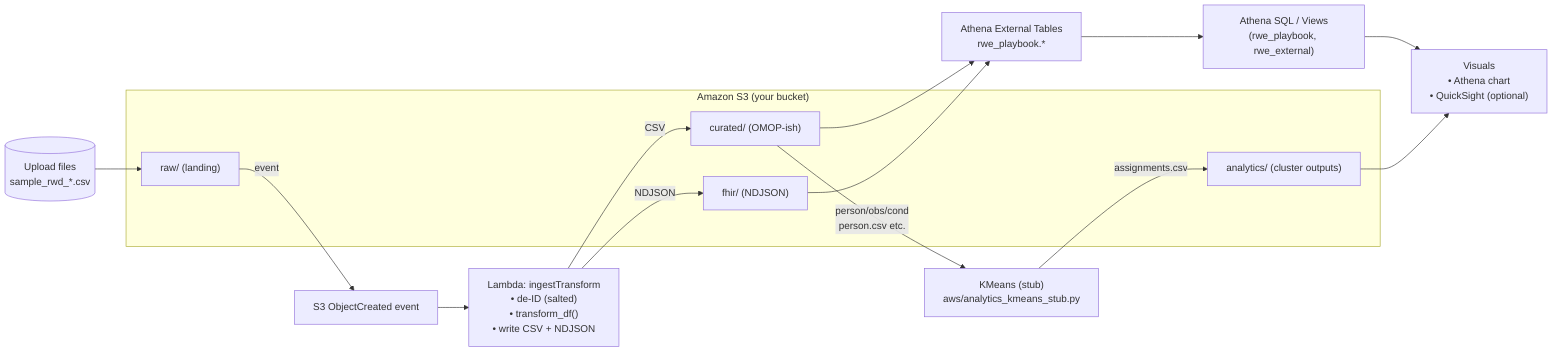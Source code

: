 flowchart LR
  subgraph S3["Amazon S3 (your bucket)"]
    RAW["raw/ (landing)"]
    CUR["curated/ (OMOP-ish)"]
    FHIR["fhir/ (NDJSON)"]
    ANA["analytics/ (cluster outputs)"]
  end

  UPL[("Upload files\nsample_rwd_*.csv")]
  EVT["S3 ObjectCreated event"]
  LMB["Lambda: ingestTransform\n• de-ID (salted)\n• transform_df()\n• write CSV + NDJSON"]
  ATH["Athena External Tables\nrwe_playbook.*"]
  SQL["Athena SQL / Views\n(rwe_playbook, rwe_external)"]
  KME["KMeans (stub)\naws/analytics_kmeans_stub.py"]
  DB["Visuals\n• Athena chart\n• QuickSight (optional)"]

  UPL --> RAW
  RAW -->|event| EVT --> LMB
  LMB -->|CSV| CUR
  LMB -->|NDJSON| FHIR
  CUR --> ATH
  FHIR --> ATH
  ATH --> SQL
  SQL --> DB

  CUR -->|person/obs/cond\nperson.csv etc.| KME
  KME -->|assignments.csv| ANA --> DB